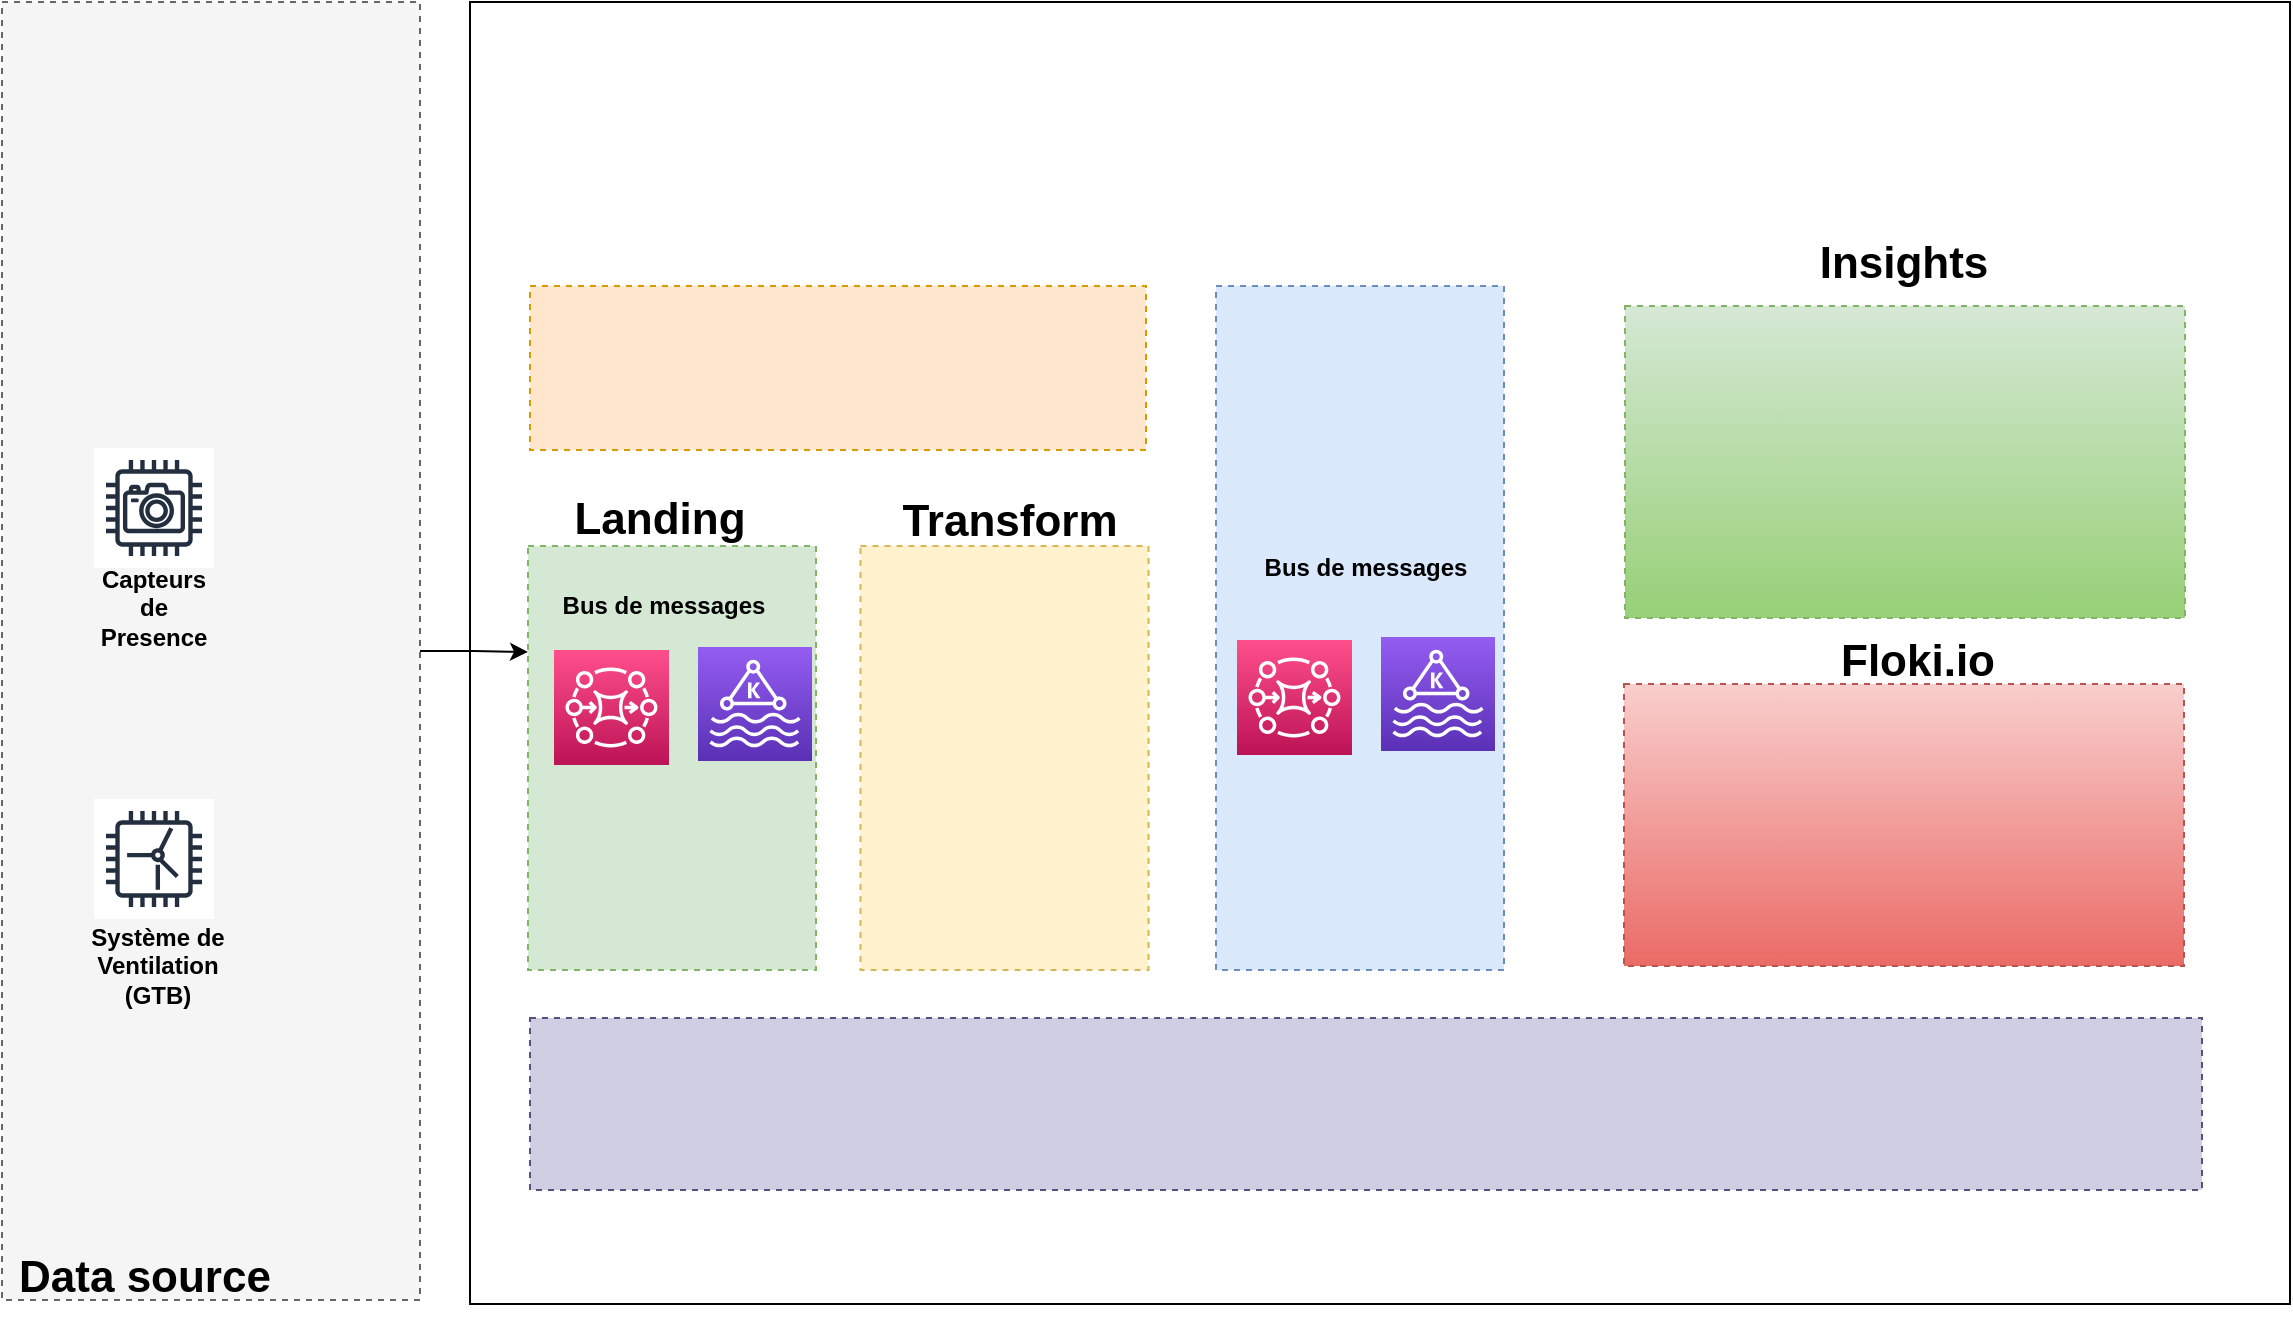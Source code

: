 <mxfile version="21.1.4" type="github">
  <diagram name="Page-1" id="NuKEFwkhVWcs9C197xyw">
    <mxGraphModel dx="2261" dy="796" grid="1" gridSize="10" guides="1" tooltips="1" connect="1" arrows="1" fold="1" page="1" pageScale="1" pageWidth="827" pageHeight="1169" math="0" shadow="0">
      <root>
        <mxCell id="0" />
        <mxCell id="1" parent="0" />
        <mxCell id="ryFdowwhQB1zoE1Swgne-65" style="edgeStyle=orthogonalEdgeStyle;rounded=0;orthogonalLoop=1;jettySize=auto;html=1;exitX=1;exitY=0.5;exitDx=0;exitDy=0;entryX=0;entryY=0.25;entryDx=0;entryDy=0;" parent="1" source="ryFdowwhQB1zoE1Swgne-2" target="ryFdowwhQB1zoE1Swgne-10" edge="1">
          <mxGeometry relative="1" as="geometry" />
        </mxCell>
        <mxCell id="ryFdowwhQB1zoE1Swgne-2" value="" style="rounded=0;whiteSpace=wrap;html=1;dashed=1;fontStyle=1;fillColor=#f5f5f5;strokeColor=#666666;fillStyle=solid;fontColor=#333333;" parent="1" vertex="1">
          <mxGeometry x="-176" y="528" width="209" height="649" as="geometry" />
        </mxCell>
        <mxCell id="ryFdowwhQB1zoE1Swgne-3" value="" style="rounded=0;whiteSpace=wrap;html=1;fillColor=none;" parent="1" vertex="1">
          <mxGeometry x="58" y="528" width="910" height="651" as="geometry" />
        </mxCell>
        <mxCell id="ryFdowwhQB1zoE1Swgne-4" value="" style="rounded=0;whiteSpace=wrap;html=1;fillColor=#d0cee2;dashed=1;fontStyle=1;strokeColor=#56517e;" parent="1" vertex="1">
          <mxGeometry x="88" y="1036" width="836" height="86" as="geometry" />
        </mxCell>
        <mxCell id="ryFdowwhQB1zoE1Swgne-5" value="" style="rounded=0;whiteSpace=wrap;html=1;fillColor=#dae8fc;dashed=1;fontStyle=1;strokeColor=#6c8ebf;" parent="1" vertex="1">
          <mxGeometry x="431" y="670" width="144" height="342" as="geometry" />
        </mxCell>
        <mxCell id="ryFdowwhQB1zoE1Swgne-6" value="" style="rounded=0;whiteSpace=wrap;html=1;fillColor=#fff2cc;dashed=1;fontStyle=1;strokeColor=#d6b656;" parent="1" vertex="1">
          <mxGeometry x="253.25" y="800" width="144" height="212" as="geometry" />
        </mxCell>
        <mxCell id="ryFdowwhQB1zoE1Swgne-7" value="" style="rounded=0;whiteSpace=wrap;html=1;fillColor=#ffe6cc;dashed=1;fontStyle=1;strokeColor=#d79b00;" parent="1" vertex="1">
          <mxGeometry x="88" y="670" width="308" height="82" as="geometry" />
        </mxCell>
        <mxCell id="ryFdowwhQB1zoE1Swgne-8" value="" style="rounded=0;whiteSpace=wrap;html=1;fillColor=#f8cecc;dashed=1;fontStyle=1;gradientColor=#ea6b66;strokeColor=#b85450;" parent="1" vertex="1">
          <mxGeometry x="635" y="869" width="280" height="141" as="geometry" />
        </mxCell>
        <mxCell id="ryFdowwhQB1zoE1Swgne-9" value="" style="rounded=0;whiteSpace=wrap;html=1;fillColor=#d5e8d4;dashed=1;fontStyle=1;gradientColor=#97d077;strokeColor=#82b366;" parent="1" vertex="1">
          <mxGeometry x="635.5" y="680" width="280" height="156" as="geometry" />
        </mxCell>
        <mxCell id="ryFdowwhQB1zoE1Swgne-10" value="" style="rounded=0;whiteSpace=wrap;html=1;fillColor=#d5e8d4;dashed=1;fontStyle=1;strokeColor=#82b366;" parent="1" vertex="1">
          <mxGeometry x="87" y="800" width="144" height="212" as="geometry" />
        </mxCell>
        <mxCell id="ryFdowwhQB1zoE1Swgne-28" value="Transform" style="text;html=1;strokeColor=none;fillColor=none;align=center;verticalAlign=middle;whiteSpace=wrap;rounded=0;fontStyle=1;fontSize=22;" parent="1" vertex="1">
          <mxGeometry x="298" y="766" width="60" height="44" as="geometry" />
        </mxCell>
        <mxCell id="ryFdowwhQB1zoE1Swgne-29" value="Insights" style="text;html=1;strokeColor=none;fillColor=none;align=center;verticalAlign=middle;whiteSpace=wrap;rounded=0;fontStyle=1;fontSize=22;" parent="1" vertex="1">
          <mxGeometry x="745" y="647.5" width="60" height="22.5" as="geometry" />
        </mxCell>
        <mxCell id="ryFdowwhQB1zoE1Swgne-38" value="Bus de messages" style="text;html=1;strokeColor=none;fillColor=none;align=center;verticalAlign=middle;whiteSpace=wrap;rounded=0;fontStyle=1" parent="1" vertex="1">
          <mxGeometry x="100" y="819" width="110" height="22.5" as="geometry" />
        </mxCell>
        <mxCell id="ryFdowwhQB1zoE1Swgne-42" value="Camera" style="sketch=0;outlineConnect=0;fontColor=none;gradientColor=none;strokeColor=#232F3E;fillColor=#ffffff;dashed=0;verticalLabelPosition=bottom;verticalAlign=top;align=center;html=1;fontSize=12;fontStyle=1;aspect=fixed;shape=mxgraph.aws4.resourceIcon;resIcon=mxgraph.aws4.camera;noLabel=1;" parent="1" vertex="1">
          <mxGeometry x="-130" y="751" width="60" height="60" as="geometry" />
        </mxCell>
        <mxCell id="ryFdowwhQB1zoE1Swgne-46" value="Windfarm" style="sketch=0;outlineConnect=0;fontColor=none;gradientColor=none;strokeColor=#232F3E;fillColor=#ffffff;dashed=0;verticalLabelPosition=bottom;verticalAlign=top;align=center;html=1;fontSize=12;fontStyle=1;aspect=fixed;shape=mxgraph.aws4.resourceIcon;resIcon=mxgraph.aws4.windfarm;noLabel=1;" parent="1" vertex="1">
          <mxGeometry x="-130" y="926.5" width="60" height="60" as="geometry" />
        </mxCell>
        <mxCell id="ryFdowwhQB1zoE1Swgne-47" value="Capteurs de Presence" style="text;html=1;strokeColor=none;fillColor=none;align=center;verticalAlign=middle;whiteSpace=wrap;rounded=0;fontStyle=1" parent="1" vertex="1">
          <mxGeometry x="-135" y="809.25" width="70" height="44" as="geometry" />
        </mxCell>
        <mxCell id="ryFdowwhQB1zoE1Swgne-49" value="Système de Ventilation (GTB)" style="text;html=1;strokeColor=none;fillColor=none;align=center;verticalAlign=middle;whiteSpace=wrap;rounded=0;fontStyle=1" parent="1" vertex="1">
          <mxGeometry x="-133" y="988" width="70" height="44" as="geometry" />
        </mxCell>
        <mxCell id="ryFdowwhQB1zoE1Swgne-50" value="Floki.io" style="text;html=1;strokeColor=none;fillColor=none;align=center;verticalAlign=middle;whiteSpace=wrap;rounded=0;fontStyle=1;fontSize=22;" parent="1" vertex="1">
          <mxGeometry x="688.25" y="846.25" width="187.75" height="22.5" as="geometry" />
        </mxCell>
        <mxCell id="ryFdowwhQB1zoE1Swgne-55" value="Data source" style="text;html=1;strokeColor=none;fillColor=none;align=center;verticalAlign=middle;whiteSpace=wrap;rounded=0;fontStyle=1;fontSize=22;" parent="1" vertex="1">
          <mxGeometry x="-176" y="1144" width="143" height="44" as="geometry" />
        </mxCell>
        <mxCell id="ryFdowwhQB1zoE1Swgne-57" value="Landing" style="text;html=1;strokeColor=none;fillColor=none;align=center;verticalAlign=middle;whiteSpace=wrap;rounded=0;fontStyle=1;fontSize=22;" parent="1" vertex="1">
          <mxGeometry x="123" y="765.25" width="60" height="44" as="geometry" />
        </mxCell>
        <mxCell id="ryFdowwhQB1zoE1Swgne-59" value="" style="sketch=0;points=[[0,0,0],[0.25,0,0],[0.5,0,0],[0.75,0,0],[1,0,0],[0,1,0],[0.25,1,0],[0.5,1,0],[0.75,1,0],[1,1,0],[0,0.25,0],[0,0.5,0],[0,0.75,0],[1,0.25,0],[1,0.5,0],[1,0.75,0]];outlineConnect=0;fontColor=#232F3E;gradientColor=#FF4F8B;gradientDirection=north;fillColor=#BC1356;strokeColor=#ffffff;dashed=0;verticalLabelPosition=bottom;verticalAlign=top;align=center;html=1;fontSize=12;fontStyle=0;aspect=fixed;shape=mxgraph.aws4.resourceIcon;resIcon=mxgraph.aws4.mq;" parent="1" vertex="1">
          <mxGeometry x="100" y="852" width="57.5" height="57.5" as="geometry" />
        </mxCell>
        <mxCell id="ryFdowwhQB1zoE1Swgne-62" value="" style="sketch=0;points=[[0,0,0],[0.25,0,0],[0.5,0,0],[0.75,0,0],[1,0,0],[0,1,0],[0.25,1,0],[0.5,1,0],[0.75,1,0],[1,1,0],[0,0.25,0],[0,0.5,0],[0,0.75,0],[1,0.25,0],[1,0.5,0],[1,0.75,0]];outlineConnect=0;fontColor=#232F3E;gradientColor=#945DF2;gradientDirection=north;fillColor=#5A30B5;strokeColor=#ffffff;dashed=0;verticalLabelPosition=bottom;verticalAlign=top;align=center;html=1;fontSize=12;fontStyle=0;aspect=fixed;shape=mxgraph.aws4.resourceIcon;resIcon=mxgraph.aws4.managed_streaming_for_kafka;" parent="1" vertex="1">
          <mxGeometry x="172" y="850.5" width="57" height="57" as="geometry" />
        </mxCell>
        <mxCell id="ryFdowwhQB1zoE1Swgne-63" value="" style="sketch=0;points=[[0,0,0],[0.25,0,0],[0.5,0,0],[0.75,0,0],[1,0,0],[0,1,0],[0.25,1,0],[0.5,1,0],[0.75,1,0],[1,1,0],[0,0.25,0],[0,0.5,0],[0,0.75,0],[1,0.25,0],[1,0.5,0],[1,0.75,0]];outlineConnect=0;fontColor=#232F3E;gradientColor=#FF4F8B;gradientDirection=north;fillColor=#BC1356;strokeColor=#ffffff;dashed=0;verticalLabelPosition=bottom;verticalAlign=top;align=center;html=1;fontSize=12;fontStyle=0;aspect=fixed;shape=mxgraph.aws4.resourceIcon;resIcon=mxgraph.aws4.mq;" parent="1" vertex="1">
          <mxGeometry x="441.5" y="847" width="57.5" height="57.5" as="geometry" />
        </mxCell>
        <mxCell id="ryFdowwhQB1zoE1Swgne-64" value="" style="sketch=0;points=[[0,0,0],[0.25,0,0],[0.5,0,0],[0.75,0,0],[1,0,0],[0,1,0],[0.25,1,0],[0.5,1,0],[0.75,1,0],[1,1,0],[0,0.25,0],[0,0.5,0],[0,0.75,0],[1,0.25,0],[1,0.5,0],[1,0.75,0]];outlineConnect=0;fontColor=#232F3E;gradientColor=#945DF2;gradientDirection=north;fillColor=#5A30B5;strokeColor=#ffffff;dashed=0;verticalLabelPosition=bottom;verticalAlign=top;align=center;html=1;fontSize=12;fontStyle=0;aspect=fixed;shape=mxgraph.aws4.resourceIcon;resIcon=mxgraph.aws4.managed_streaming_for_kafka;" parent="1" vertex="1">
          <mxGeometry x="513.5" y="845.5" width="57" height="57" as="geometry" />
        </mxCell>
        <mxCell id="ryFdowwhQB1zoE1Swgne-66" value="Bus de messages" style="text;html=1;strokeColor=none;fillColor=none;align=center;verticalAlign=middle;whiteSpace=wrap;rounded=0;fontStyle=1" parent="1" vertex="1">
          <mxGeometry x="451" y="800" width="110" height="22.5" as="geometry" />
        </mxCell>
      </root>
    </mxGraphModel>
  </diagram>
</mxfile>
